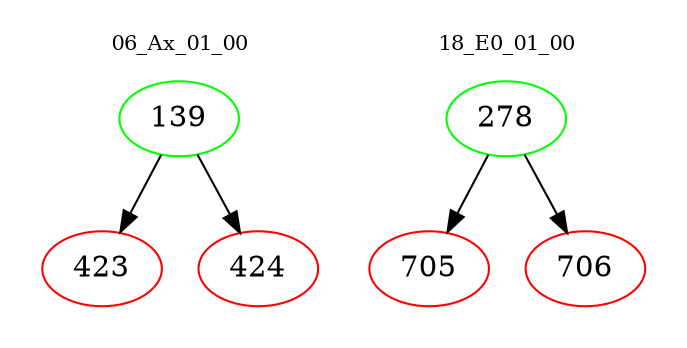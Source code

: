 digraph{
subgraph cluster_0 {
color = white
label = "06_Ax_01_00";
fontsize=10;
T0_139 [label="139", color="green"]
T0_139 -> T0_423 [color="black"]
T0_423 [label="423", color="red"]
T0_139 -> T0_424 [color="black"]
T0_424 [label="424", color="red"]
}
subgraph cluster_1 {
color = white
label = "18_E0_01_00";
fontsize=10;
T1_278 [label="278", color="green"]
T1_278 -> T1_705 [color="black"]
T1_705 [label="705", color="red"]
T1_278 -> T1_706 [color="black"]
T1_706 [label="706", color="red"]
}
}
